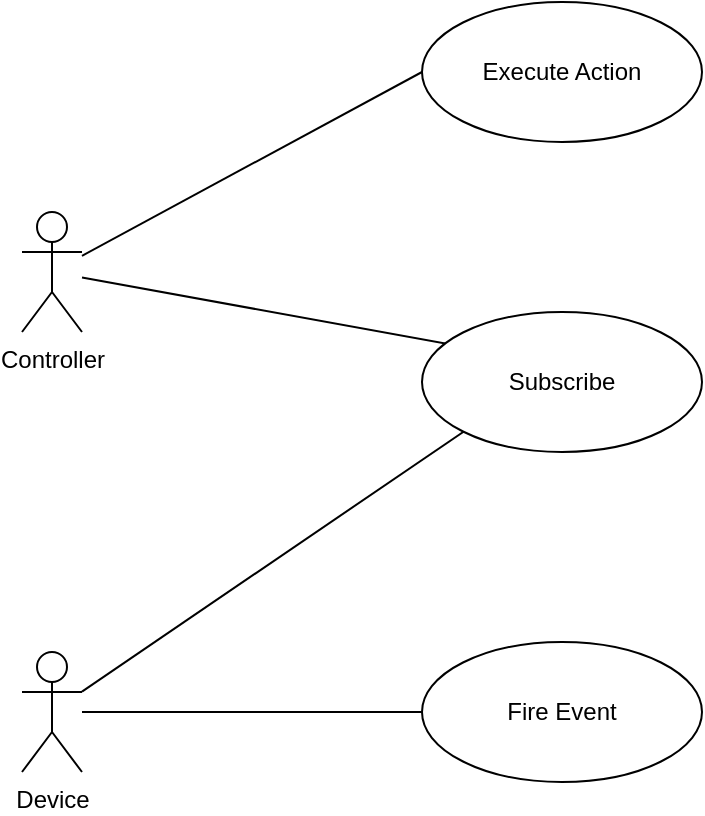 <mxfile version="13.4.5" type="device" pages="2"><diagram id="C8LG5D3tfOmVUlSe0vcM" name="Use Cases"><mxGraphModel dx="1886" dy="822" grid="1" gridSize="10" guides="1" tooltips="1" connect="1" arrows="1" fold="1" page="1" pageScale="1" pageWidth="1169" pageHeight="827" math="0" shadow="0"><root><mxCell id="_ukOWnutsMhR5-CFVyBa-0"/><mxCell id="_ukOWnutsMhR5-CFVyBa-1" parent="_ukOWnutsMhR5-CFVyBa-0"/><mxCell id="_ukOWnutsMhR5-CFVyBa-5" style="rounded=0;orthogonalLoop=1;jettySize=auto;html=1;entryX=0;entryY=0.5;entryDx=0;entryDy=0;endArrow=none;endFill=0;" edge="1" parent="_ukOWnutsMhR5-CFVyBa-1" source="_ukOWnutsMhR5-CFVyBa-2" target="_ukOWnutsMhR5-CFVyBa-3"><mxGeometry relative="1" as="geometry"/></mxCell><mxCell id="690a8ppaJf3zP7oT6Ycv-1" style="rounded=0;orthogonalLoop=1;jettySize=auto;html=1;entryX=0.643;entryY=0.429;entryDx=0;entryDy=0;endArrow=none;endFill=0;entryPerimeter=0;" edge="1" parent="_ukOWnutsMhR5-CFVyBa-1" source="_ukOWnutsMhR5-CFVyBa-2" target="690a8ppaJf3zP7oT6Ycv-0"><mxGeometry relative="1" as="geometry"/></mxCell><mxCell id="_ukOWnutsMhR5-CFVyBa-2" value="Controller" style="shape=umlActor;verticalLabelPosition=bottom;verticalAlign=top;html=1;" vertex="1" parent="_ukOWnutsMhR5-CFVyBa-1"><mxGeometry x="160" y="230" width="30" height="60" as="geometry"/></mxCell><mxCell id="_ukOWnutsMhR5-CFVyBa-3" value="Execute Action" style="ellipse;whiteSpace=wrap;html=1;" vertex="1" parent="_ukOWnutsMhR5-CFVyBa-1"><mxGeometry x="360" y="125" width="140" height="70" as="geometry"/></mxCell><mxCell id="_ukOWnutsMhR5-CFVyBa-9" style="rounded=0;orthogonalLoop=1;jettySize=auto;html=1;entryX=0;entryY=0.5;entryDx=0;entryDy=0;endArrow=none;endFill=0;" edge="1" parent="_ukOWnutsMhR5-CFVyBa-1" source="_ukOWnutsMhR5-CFVyBa-7" target="_ukOWnutsMhR5-CFVyBa-8"><mxGeometry relative="1" as="geometry"/></mxCell><mxCell id="690a8ppaJf3zP7oT6Ycv-2" style="edgeStyle=none;rounded=0;orthogonalLoop=1;jettySize=auto;html=1;entryX=0.357;entryY=0.571;entryDx=0;entryDy=0;entryPerimeter=0;endArrow=none;endFill=0;" edge="1" parent="_ukOWnutsMhR5-CFVyBa-1" source="_ukOWnutsMhR5-CFVyBa-7" target="690a8ppaJf3zP7oT6Ycv-0"><mxGeometry relative="1" as="geometry"/></mxCell><mxCell id="_ukOWnutsMhR5-CFVyBa-7" value="Device" style="shape=umlActor;verticalLabelPosition=bottom;verticalAlign=top;html=1;" vertex="1" parent="_ukOWnutsMhR5-CFVyBa-1"><mxGeometry x="160" y="450" width="30" height="60" as="geometry"/></mxCell><mxCell id="_ukOWnutsMhR5-CFVyBa-8" value="Fire Event" style="ellipse;whiteSpace=wrap;html=1;" vertex="1" parent="_ukOWnutsMhR5-CFVyBa-1"><mxGeometry x="360" y="445" width="140" height="70" as="geometry"/></mxCell><mxCell id="690a8ppaJf3zP7oT6Ycv-0" value="Subscribe" style="ellipse;whiteSpace=wrap;html=1;" vertex="1" parent="_ukOWnutsMhR5-CFVyBa-1"><mxGeometry x="360" y="280" width="140" height="70" as="geometry"/></mxCell></root></mxGraphModel></diagram><diagram id="9mn4KciJdv6m1eeiKgpx" name="Collaboration"><mxGraphModel dx="1886" dy="822" grid="1" gridSize="10" guides="1" tooltips="1" connect="1" arrows="1" fold="1" page="1" pageScale="1" pageWidth="1169" pageHeight="827" math="0" shadow="0"><root><mxCell id="0"/><mxCell id="1" parent="0"/><mxCell id="KLOAKgFW5nqNxEsMThTi-1" value="invoke action" style="edgeStyle=none;rounded=0;orthogonalLoop=1;jettySize=auto;html=1;endArrow=classic;endFill=1;" edge="1" parent="1" source="t-2dnnsDx4QgiDi5MGfI-1" target="t-2dnnsDx4QgiDi5MGfI-2"><mxGeometry relative="1" as="geometry"/></mxCell><mxCell id="t-2dnnsDx4QgiDi5MGfI-1" value="Hub" style="html=1;" vertex="1" parent="1"><mxGeometry x="160" y="120" width="110" height="50" as="geometry"/></mxCell><mxCell id="KLOAKgFW5nqNxEsMThTi-3" value="invoke action" style="edgeStyle=none;rounded=0;orthogonalLoop=1;jettySize=auto;html=1;entryX=0.5;entryY=0;entryDx=0;entryDy=0;endArrow=classic;endFill=1;" edge="1" parent="1" source="t-2dnnsDx4QgiDi5MGfI-2" target="KLOAKgFW5nqNxEsMThTi-2"><mxGeometry relative="1" as="geometry"/></mxCell><mxCell id="t-2dnnsDx4QgiDi5MGfI-2" value="Device" style="html=1;" vertex="1" parent="1"><mxGeometry x="440" y="120" width="110" height="50" as="geometry"/></mxCell><mxCell id="KLOAKgFW5nqNxEsMThTi-2" value="Device" style="html=1;" vertex="1" parent="1"><mxGeometry x="440" y="280" width="110" height="50" as="geometry"/></mxCell><mxCell id="KLOAKgFW5nqNxEsMThTi-6" value="action" style="edgeStyle=none;rounded=0;orthogonalLoop=1;jettySize=auto;html=1;endArrow=classic;endFill=1;" edge="1" parent="1" source="KLOAKgFW5nqNxEsMThTi-4" target="KLOAKgFW5nqNxEsMThTi-5"><mxGeometry relative="1" as="geometry"/></mxCell><mxCell id="KLOAKgFW5nqNxEsMThTi-4" value="Controller" style="html=1;" vertex="1" parent="1"><mxGeometry x="160" y="480" width="110" height="50" as="geometry"/></mxCell><mxCell id="KLOAKgFW5nqNxEsMThTi-5" value="Device" style="html=1;" vertex="1" parent="1"><mxGeometry x="440" y="480" width="110" height="50" as="geometry"/></mxCell><mxCell id="KLOAKgFW5nqNxEsMThTi-9" value="subscribe" style="edgeStyle=orthogonalEdgeStyle;rounded=0;orthogonalLoop=1;jettySize=auto;html=1;entryX=0.5;entryY=0;entryDx=0;entryDy=0;endArrow=classic;endFill=1;exitX=0.5;exitY=0;exitDx=0;exitDy=0;" edge="1" parent="1" source="KLOAKgFW5nqNxEsMThTi-7" target="KLOAKgFW5nqNxEsMThTi-8"><mxGeometry relative="1" as="geometry"/></mxCell><mxCell id="KLOAKgFW5nqNxEsMThTi-7" value="Controller" style="html=1;" vertex="1" parent="1"><mxGeometry x="160" y="640" width="110" height="50" as="geometry"/></mxCell><mxCell id="KLOAKgFW5nqNxEsMThTi-10" value="event" style="edgeStyle=orthogonalEdgeStyle;rounded=0;orthogonalLoop=1;jettySize=auto;html=1;entryX=0.5;entryY=1;entryDx=0;entryDy=0;endArrow=classic;endFill=1;exitX=0.5;exitY=1;exitDx=0;exitDy=0;" edge="1" parent="1" source="KLOAKgFW5nqNxEsMThTi-8" target="KLOAKgFW5nqNxEsMThTi-7"><mxGeometry relative="1" as="geometry"/></mxCell><mxCell id="KLOAKgFW5nqNxEsMThTi-8" value="Device" style="html=1;" vertex="1" parent="1"><mxGeometry x="440" y="640" width="110" height="50" as="geometry"/></mxCell></root></mxGraphModel></diagram></mxfile>